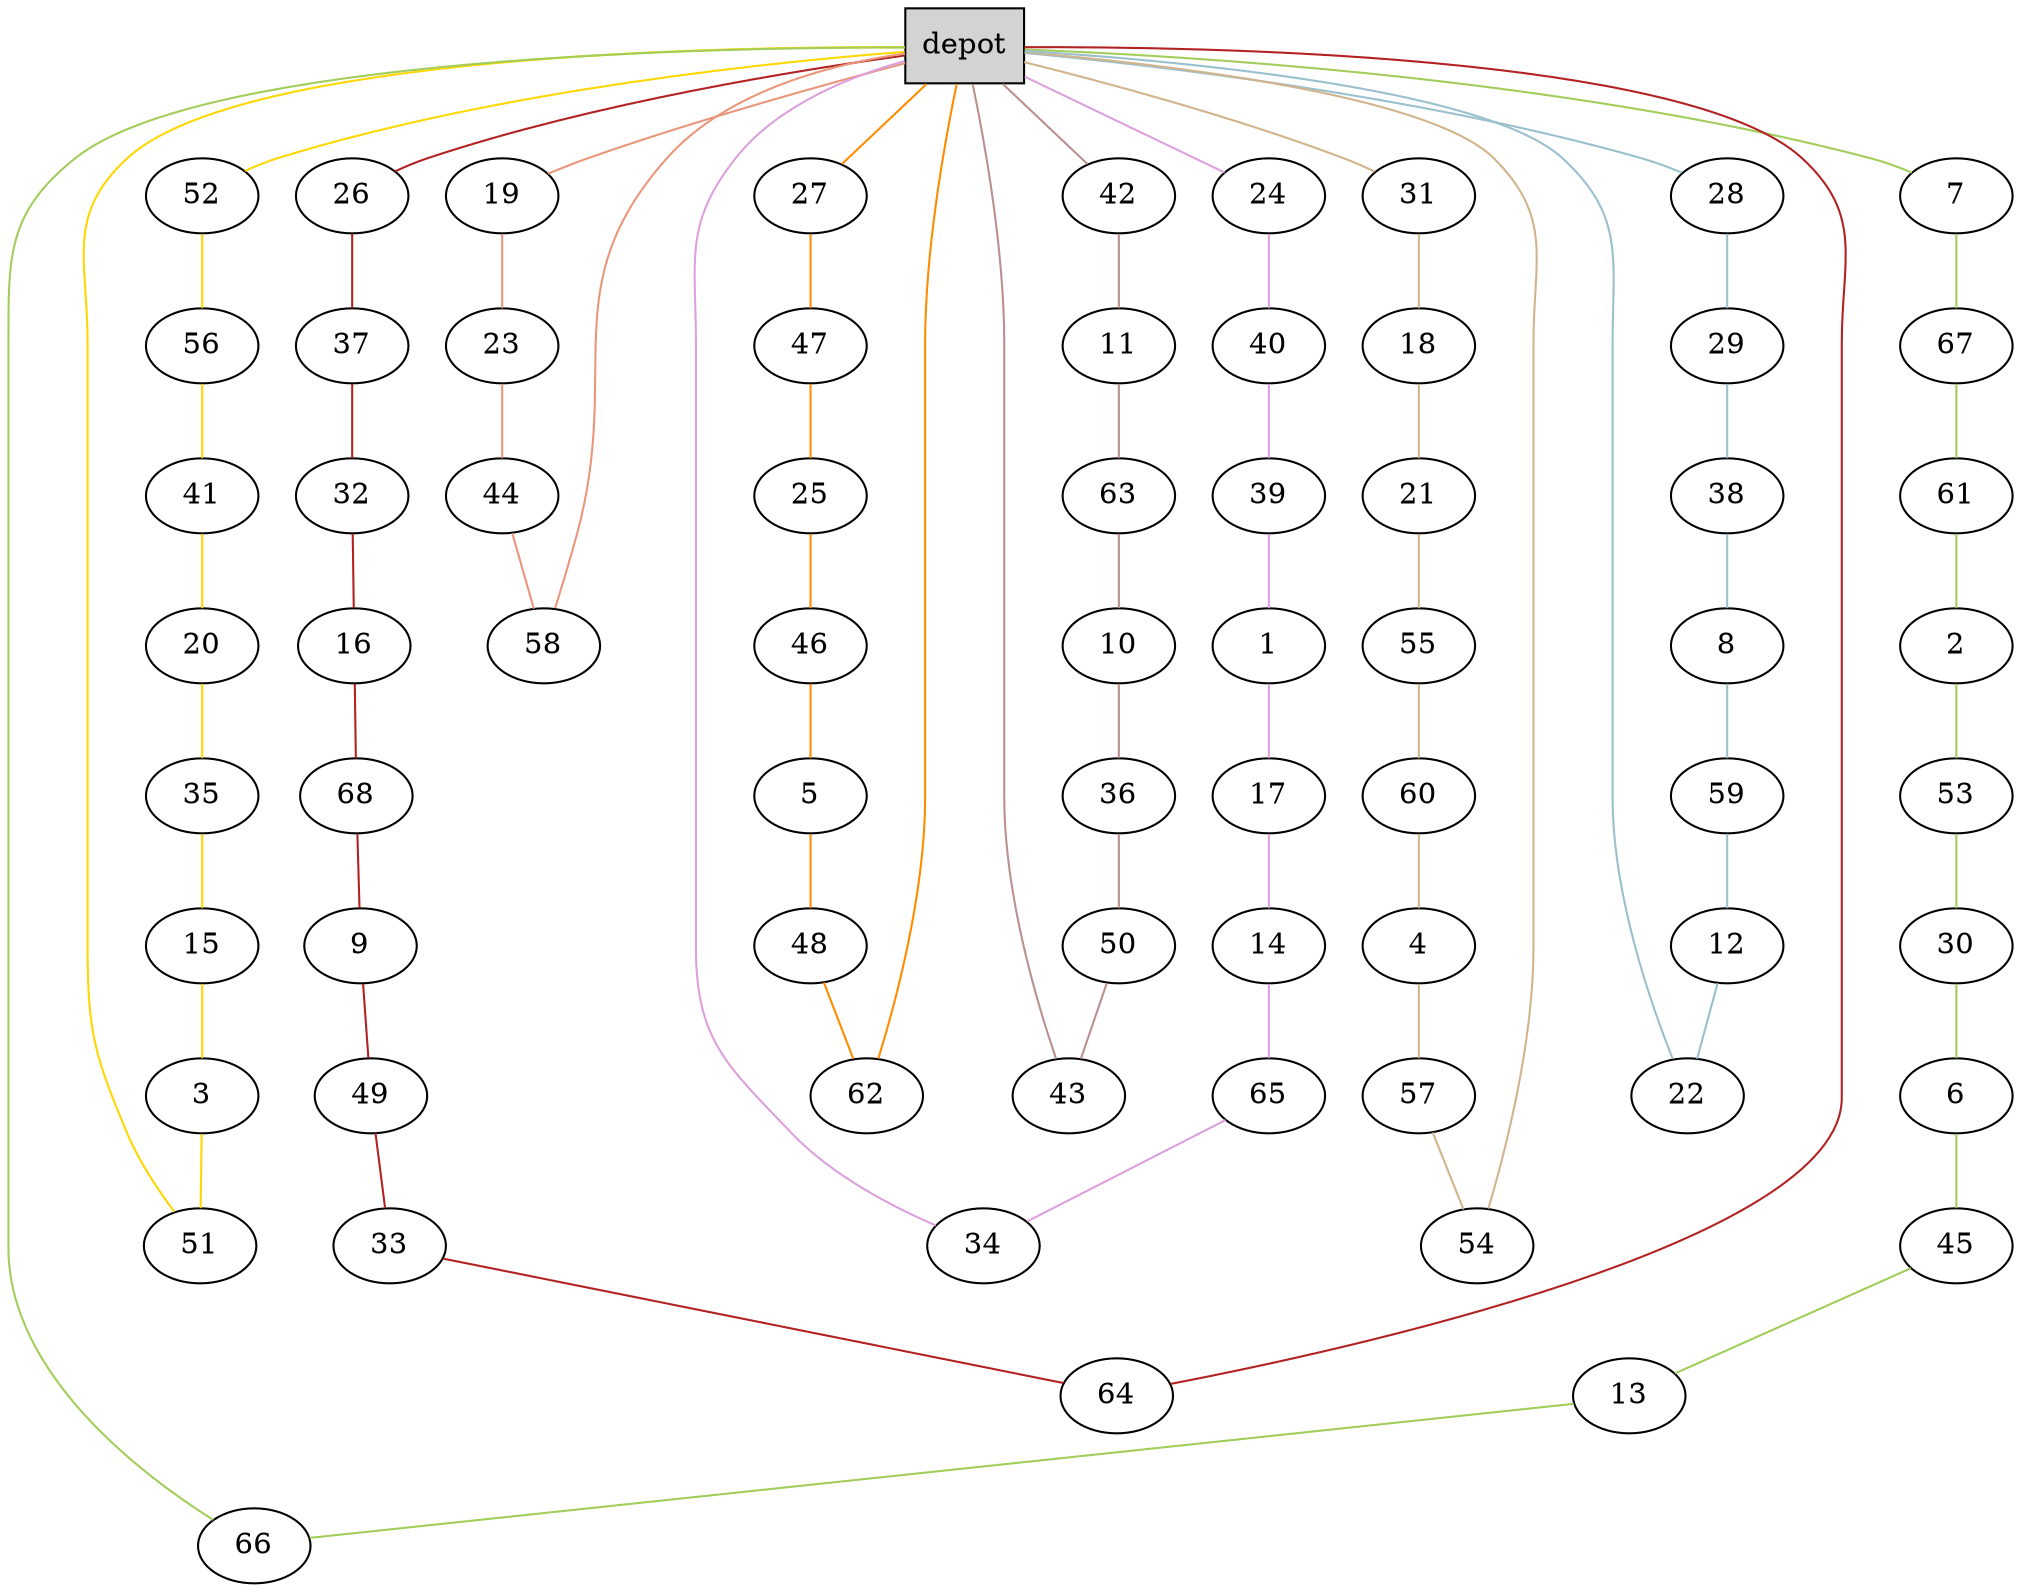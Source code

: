 graph G {
  0[shape = box, label = "depot", style = filled ];
  19[shape = ellipse];
  "0"--"19"[color = darksalmon];
  23[shape = ellipse];
  "19"--"23"[color = darksalmon];
  44[shape = ellipse];
  "23"--"44"[color = darksalmon];
  58[shape = ellipse];
  "44"--"58"[color = darksalmon];
  "58"--"0"[color = darksalmon];
  52[shape = ellipse];
  "0"--"52"[color = gold];
  56[shape = ellipse];
  "52"--"56"[color = gold];
  41[shape = ellipse];
  "56"--"41"[color = gold];
  20[shape = ellipse];
  "41"--"20"[color = gold];
  35[shape = ellipse];
  "20"--"35"[color = gold];
  15[shape = ellipse];
  "35"--"15"[color = gold];
  3[shape = ellipse];
  "15"--"3"[color = gold];
  51[shape = ellipse];
  "3"--"51"[color = gold];
  "51"--"0"[color = gold];
  24[shape = ellipse];
  "0"--"24"[color = plum];
  40[shape = ellipse];
  "24"--"40"[color = plum];
  39[shape = ellipse];
  "40"--"39"[color = plum];
  1[shape = ellipse];
  "39"--"1"[color = plum];
  17[shape = ellipse];
  "1"--"17"[color = plum];
  14[shape = ellipse];
  "17"--"14"[color = plum];
  65[shape = ellipse];
  "14"--"65"[color = plum];
  34[shape = ellipse];
  "65"--"34"[color = plum];
  "34"--"0"[color = plum];
  31[shape = ellipse];
  "0"--"31"[color = tan];
  18[shape = ellipse];
  "31"--"18"[color = tan];
  21[shape = ellipse];
  "18"--"21"[color = tan];
  55[shape = ellipse];
  "21"--"55"[color = tan];
  60[shape = ellipse];
  "55"--"60"[color = tan];
  4[shape = ellipse];
  "60"--"4"[color = tan];
  57[shape = ellipse];
  "4"--"57"[color = tan];
  54[shape = ellipse];
  "57"--"54"[color = tan];
  "54"--"0"[color = tan];
  27[shape = ellipse];
  "0"--"27"[color = darkorange];
  47[shape = ellipse];
  "27"--"47"[color = darkorange];
  25[shape = ellipse];
  "47"--"25"[color = darkorange];
  46[shape = ellipse];
  "25"--"46"[color = darkorange];
  5[shape = ellipse];
  "46"--"5"[color = darkorange];
  48[shape = ellipse];
  "5"--"48"[color = darkorange];
  62[shape = ellipse];
  "48"--"62"[color = darkorange];
  "62"--"0"[color = darkorange];
  42[shape = ellipse];
  "0"--"42"[color = rosybrown];
  11[shape = ellipse];
  "42"--"11"[color = rosybrown];
  63[shape = ellipse];
  "11"--"63"[color = rosybrown];
  10[shape = ellipse];
  "63"--"10"[color = rosybrown];
  36[shape = ellipse];
  "10"--"36"[color = rosybrown];
  50[shape = ellipse];
  "36"--"50"[color = rosybrown];
  43[shape = ellipse];
  "50"--"43"[color = rosybrown];
  "43"--"0"[color = rosybrown];
  7[shape = ellipse];
  "0"--"7"[color = darkolivegreen3];
  67[shape = ellipse];
  "7"--"67"[color = darkolivegreen3];
  61[shape = ellipse];
  "67"--"61"[color = darkolivegreen3];
  2[shape = ellipse];
  "61"--"2"[color = darkolivegreen3];
  53[shape = ellipse];
  "2"--"53"[color = darkolivegreen3];
  30[shape = ellipse];
  "53"--"30"[color = darkolivegreen3];
  6[shape = ellipse];
  "30"--"6"[color = darkolivegreen3];
  45[shape = ellipse];
  "6"--"45"[color = darkolivegreen3];
  13[shape = ellipse];
  "45"--"13"[color = darkolivegreen3];
  66[shape = ellipse];
  "13"--"66"[color = darkolivegreen3];
  "66"--"0"[color = darkolivegreen3];
  28[shape = ellipse];
  "0"--"28"[color = lightblue3];
  29[shape = ellipse];
  "28"--"29"[color = lightblue3];
  38[shape = ellipse];
  "29"--"38"[color = lightblue3];
  8[shape = ellipse];
  "38"--"8"[color = lightblue3];
  59[shape = ellipse];
  "8"--"59"[color = lightblue3];
  12[shape = ellipse];
  "59"--"12"[color = lightblue3];
  22[shape = ellipse];
  "12"--"22"[color = lightblue3];
  "22"--"0"[color = lightblue3];
  26[shape = ellipse];
  "0"--"26"[color = firebrick];
  37[shape = ellipse];
  "26"--"37"[color = firebrick];
  32[shape = ellipse];
  "37"--"32"[color = firebrick];
  16[shape = ellipse];
  "32"--"16"[color = firebrick];
  68[shape = ellipse];
  "16"--"68"[color = firebrick];
  9[shape = ellipse];
  "68"--"9"[color = firebrick];
  49[shape = ellipse];
  "9"--"49"[color = firebrick];
  33[shape = ellipse];
  "49"--"33"[color = firebrick];
  64[shape = ellipse];
  "33"--"64"[color = firebrick];
  "64"--"0"[color = firebrick];
}

